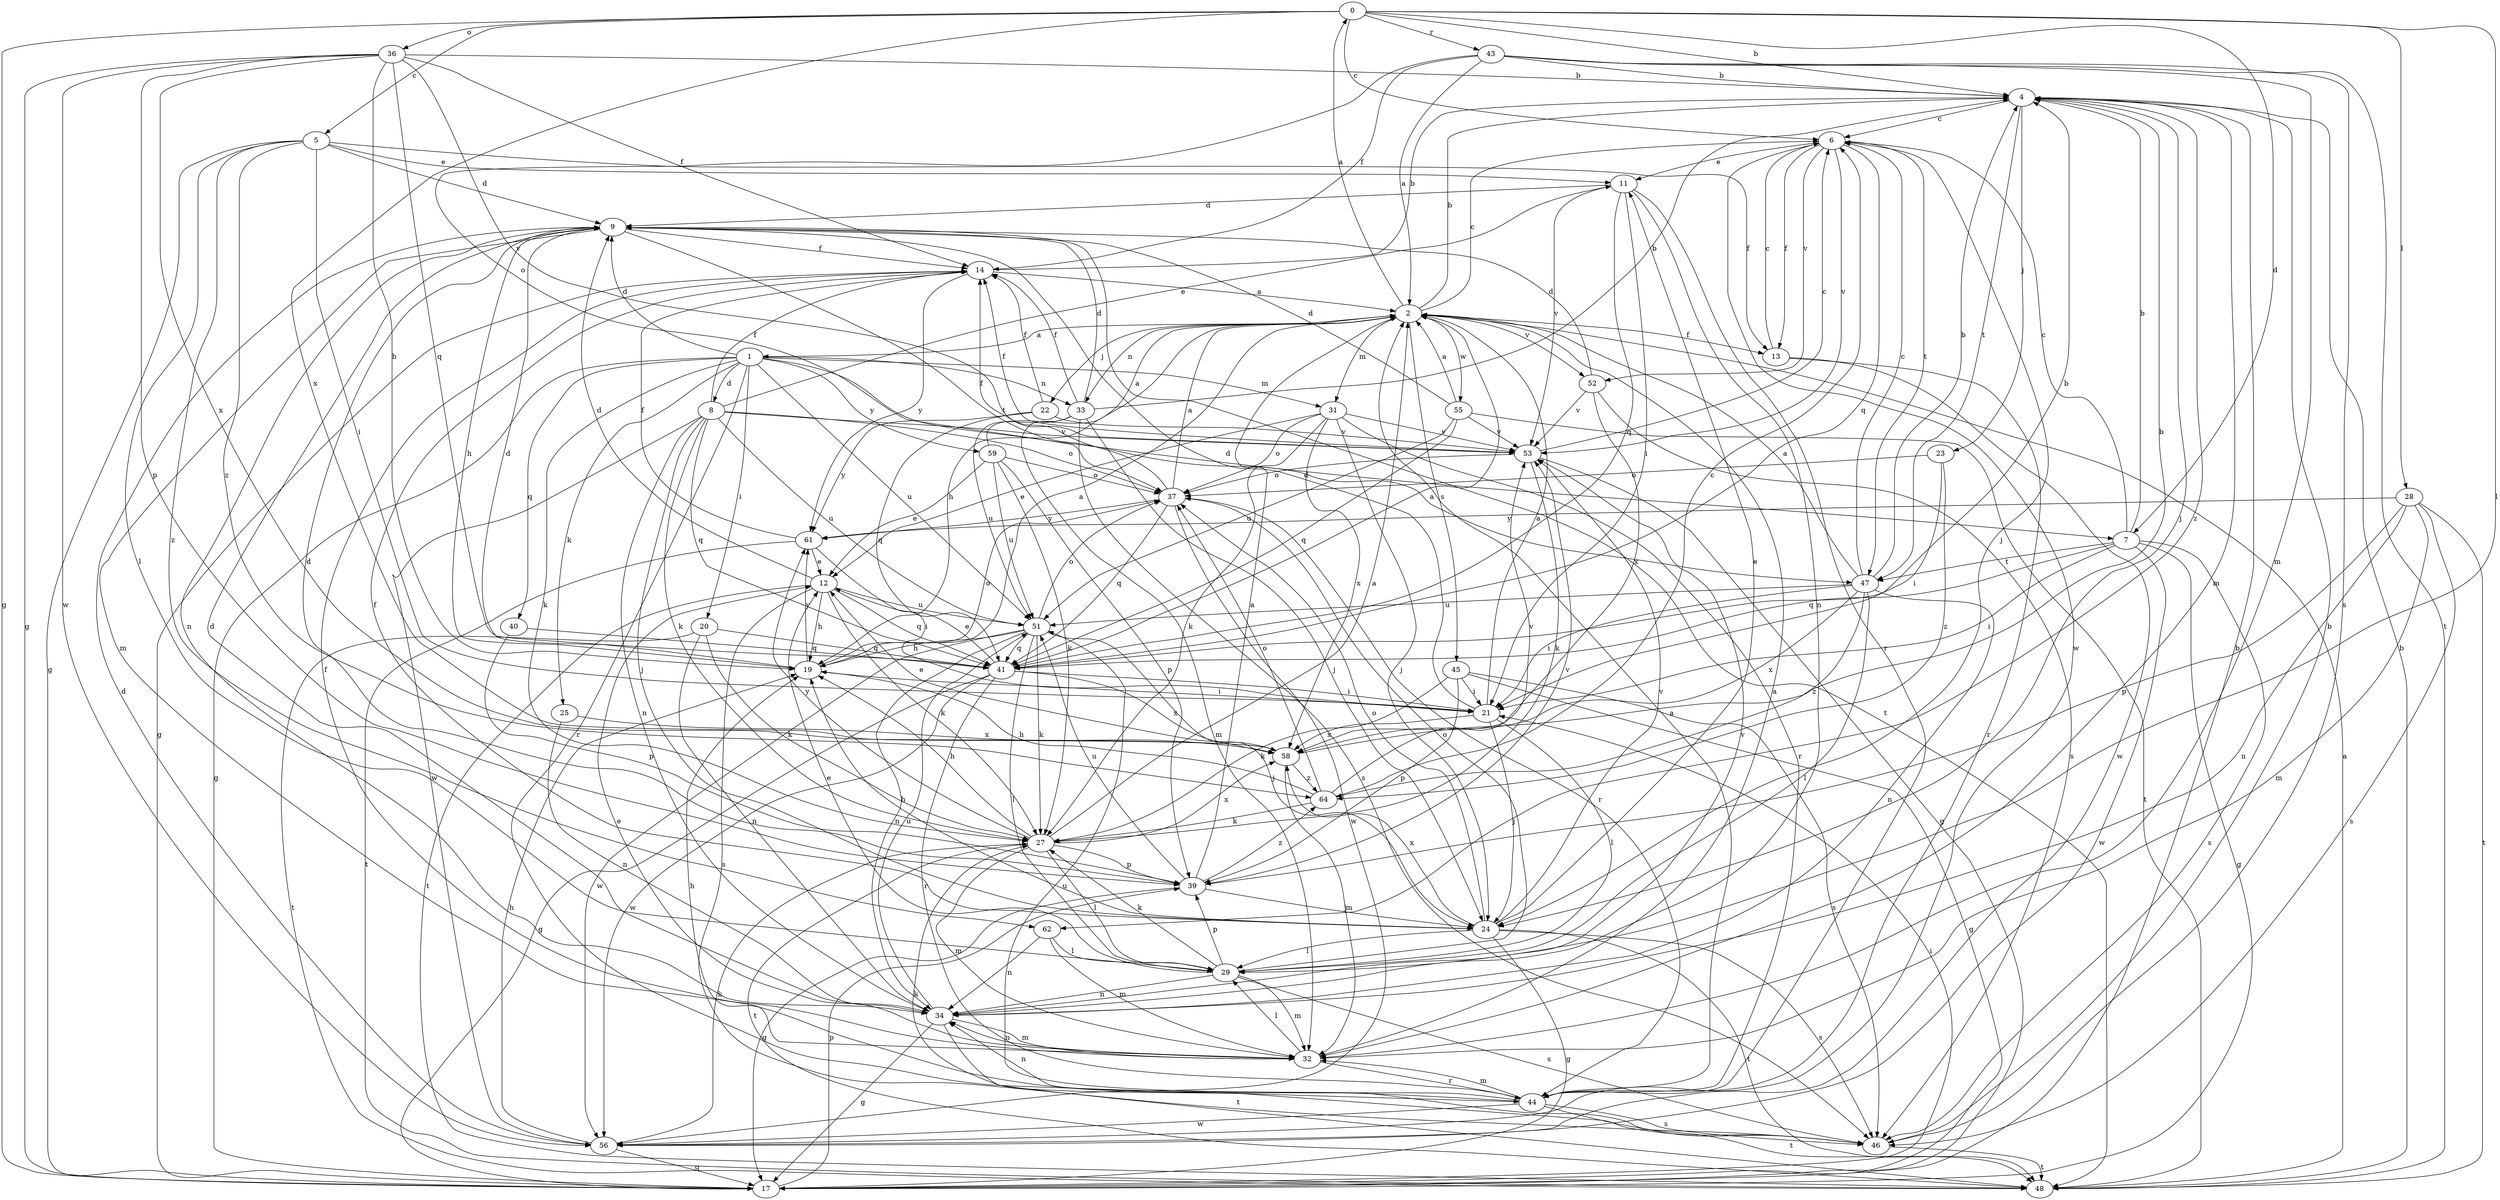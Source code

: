 strict digraph  {
0;
1;
2;
4;
5;
6;
7;
8;
9;
11;
12;
13;
14;
17;
19;
20;
21;
22;
23;
24;
25;
27;
28;
29;
31;
32;
33;
34;
36;
37;
39;
40;
41;
43;
44;
45;
46;
47;
48;
51;
52;
53;
55;
56;
58;
59;
61;
62;
64;
0 -> 4  [label=b];
0 -> 5  [label=c];
0 -> 6  [label=c];
0 -> 7  [label=d];
0 -> 17  [label=g];
0 -> 28  [label=l];
0 -> 29  [label=l];
0 -> 36  [label=o];
0 -> 43  [label=r];
0 -> 58  [label=x];
1 -> 7  [label=d];
1 -> 8  [label=d];
1 -> 9  [label=d];
1 -> 17  [label=g];
1 -> 20  [label=i];
1 -> 25  [label=k];
1 -> 27  [label=k];
1 -> 31  [label=m];
1 -> 33  [label=n];
1 -> 40  [label=q];
1 -> 44  [label=r];
1 -> 51  [label=u];
1 -> 59  [label=y];
2 -> 0  [label=a];
2 -> 1  [label=a];
2 -> 4  [label=b];
2 -> 6  [label=c];
2 -> 13  [label=f];
2 -> 19  [label=h];
2 -> 22  [label=j];
2 -> 31  [label=m];
2 -> 33  [label=n];
2 -> 45  [label=s];
2 -> 52  [label=v];
2 -> 55  [label=w];
4 -> 6  [label=c];
4 -> 23  [label=j];
4 -> 24  [label=j];
4 -> 32  [label=m];
4 -> 47  [label=t];
4 -> 62  [label=z];
5 -> 9  [label=d];
5 -> 11  [label=e];
5 -> 13  [label=f];
5 -> 17  [label=g];
5 -> 21  [label=i];
5 -> 29  [label=l];
5 -> 62  [label=z];
5 -> 64  [label=z];
6 -> 11  [label=e];
6 -> 13  [label=f];
6 -> 24  [label=j];
6 -> 41  [label=q];
6 -> 47  [label=t];
6 -> 52  [label=v];
6 -> 53  [label=v];
6 -> 56  [label=w];
7 -> 4  [label=b];
7 -> 6  [label=c];
7 -> 17  [label=g];
7 -> 21  [label=i];
7 -> 41  [label=q];
7 -> 46  [label=s];
7 -> 47  [label=t];
7 -> 56  [label=w];
8 -> 11  [label=e];
8 -> 14  [label=f];
8 -> 24  [label=j];
8 -> 27  [label=k];
8 -> 34  [label=n];
8 -> 37  [label=o];
8 -> 41  [label=q];
8 -> 51  [label=u];
8 -> 53  [label=v];
8 -> 56  [label=w];
9 -> 14  [label=f];
9 -> 19  [label=h];
9 -> 32  [label=m];
9 -> 34  [label=n];
9 -> 47  [label=t];
9 -> 48  [label=t];
11 -> 9  [label=d];
11 -> 21  [label=i];
11 -> 34  [label=n];
11 -> 41  [label=q];
11 -> 44  [label=r];
11 -> 53  [label=v];
12 -> 9  [label=d];
12 -> 19  [label=h];
12 -> 27  [label=k];
12 -> 41  [label=q];
12 -> 46  [label=s];
12 -> 48  [label=t];
12 -> 51  [label=u];
13 -> 6  [label=c];
13 -> 44  [label=r];
13 -> 56  [label=w];
14 -> 2  [label=a];
14 -> 4  [label=b];
14 -> 17  [label=g];
14 -> 61  [label=y];
17 -> 4  [label=b];
17 -> 21  [label=i];
17 -> 39  [label=p];
19 -> 2  [label=a];
19 -> 9  [label=d];
19 -> 21  [label=i];
19 -> 37  [label=o];
19 -> 61  [label=y];
20 -> 27  [label=k];
20 -> 34  [label=n];
20 -> 41  [label=q];
20 -> 48  [label=t];
21 -> 2  [label=a];
21 -> 9  [label=d];
21 -> 24  [label=j];
21 -> 29  [label=l];
21 -> 58  [label=x];
22 -> 14  [label=f];
22 -> 41  [label=q];
22 -> 53  [label=v];
22 -> 61  [label=y];
23 -> 21  [label=i];
23 -> 37  [label=o];
23 -> 64  [label=z];
24 -> 11  [label=e];
24 -> 14  [label=f];
24 -> 17  [label=g];
24 -> 19  [label=h];
24 -> 29  [label=l];
24 -> 37  [label=o];
24 -> 46  [label=s];
24 -> 48  [label=t];
24 -> 53  [label=v];
24 -> 58  [label=x];
25 -> 34  [label=n];
25 -> 58  [label=x];
27 -> 2  [label=a];
27 -> 19  [label=h];
27 -> 29  [label=l];
27 -> 32  [label=m];
27 -> 39  [label=p];
27 -> 48  [label=t];
27 -> 58  [label=x];
27 -> 61  [label=y];
28 -> 32  [label=m];
28 -> 34  [label=n];
28 -> 39  [label=p];
28 -> 46  [label=s];
28 -> 48  [label=t];
28 -> 61  [label=y];
29 -> 12  [label=e];
29 -> 27  [label=k];
29 -> 32  [label=m];
29 -> 34  [label=n];
29 -> 37  [label=o];
29 -> 39  [label=p];
29 -> 46  [label=s];
31 -> 12  [label=e];
31 -> 24  [label=j];
31 -> 27  [label=k];
31 -> 37  [label=o];
31 -> 44  [label=r];
31 -> 53  [label=v];
31 -> 58  [label=x];
32 -> 2  [label=a];
32 -> 12  [label=e];
32 -> 14  [label=f];
32 -> 29  [label=l];
32 -> 34  [label=n];
32 -> 44  [label=r];
33 -> 4  [label=b];
33 -> 9  [label=d];
33 -> 14  [label=f];
33 -> 24  [label=j];
33 -> 32  [label=m];
33 -> 46  [label=s];
33 -> 51  [label=u];
34 -> 9  [label=d];
34 -> 17  [label=g];
34 -> 32  [label=m];
34 -> 48  [label=t];
34 -> 51  [label=u];
34 -> 53  [label=v];
36 -> 4  [label=b];
36 -> 14  [label=f];
36 -> 17  [label=g];
36 -> 19  [label=h];
36 -> 39  [label=p];
36 -> 41  [label=q];
36 -> 53  [label=v];
36 -> 56  [label=w];
36 -> 58  [label=x];
37 -> 2  [label=a];
37 -> 14  [label=f];
37 -> 41  [label=q];
37 -> 44  [label=r];
37 -> 56  [label=w];
37 -> 61  [label=y];
39 -> 2  [label=a];
39 -> 9  [label=d];
39 -> 17  [label=g];
39 -> 24  [label=j];
39 -> 51  [label=u];
39 -> 53  [label=v];
39 -> 64  [label=z];
40 -> 39  [label=p];
40 -> 41  [label=q];
41 -> 2  [label=a];
41 -> 4  [label=b];
41 -> 12  [label=e];
41 -> 17  [label=g];
41 -> 21  [label=i];
41 -> 44  [label=r];
41 -> 56  [label=w];
41 -> 58  [label=x];
43 -> 2  [label=a];
43 -> 4  [label=b];
43 -> 14  [label=f];
43 -> 32  [label=m];
43 -> 37  [label=o];
43 -> 46  [label=s];
43 -> 48  [label=t];
44 -> 2  [label=a];
44 -> 19  [label=h];
44 -> 32  [label=m];
44 -> 34  [label=n];
44 -> 46  [label=s];
44 -> 48  [label=t];
44 -> 56  [label=w];
45 -> 17  [label=g];
45 -> 21  [label=i];
45 -> 27  [label=k];
45 -> 39  [label=p];
45 -> 46  [label=s];
46 -> 4  [label=b];
46 -> 27  [label=k];
46 -> 48  [label=t];
46 -> 51  [label=u];
47 -> 2  [label=a];
47 -> 4  [label=b];
47 -> 6  [label=c];
47 -> 21  [label=i];
47 -> 29  [label=l];
47 -> 34  [label=n];
47 -> 51  [label=u];
47 -> 58  [label=x];
47 -> 64  [label=z];
48 -> 2  [label=a];
48 -> 4  [label=b];
51 -> 19  [label=h];
51 -> 24  [label=j];
51 -> 27  [label=k];
51 -> 29  [label=l];
51 -> 34  [label=n];
51 -> 37  [label=o];
51 -> 41  [label=q];
51 -> 56  [label=w];
52 -> 9  [label=d];
52 -> 46  [label=s];
52 -> 53  [label=v];
52 -> 58  [label=x];
53 -> 6  [label=c];
53 -> 14  [label=f];
53 -> 17  [label=g];
53 -> 27  [label=k];
53 -> 37  [label=o];
55 -> 2  [label=a];
55 -> 9  [label=d];
55 -> 41  [label=q];
55 -> 48  [label=t];
55 -> 51  [label=u];
55 -> 53  [label=v];
56 -> 9  [label=d];
56 -> 17  [label=g];
56 -> 19  [label=h];
56 -> 27  [label=k];
58 -> 4  [label=b];
58 -> 12  [label=e];
58 -> 32  [label=m];
58 -> 64  [label=z];
59 -> 2  [label=a];
59 -> 12  [label=e];
59 -> 27  [label=k];
59 -> 37  [label=o];
59 -> 39  [label=p];
59 -> 51  [label=u];
61 -> 12  [label=e];
61 -> 14  [label=f];
61 -> 21  [label=i];
61 -> 48  [label=t];
62 -> 29  [label=l];
62 -> 32  [label=m];
62 -> 34  [label=n];
64 -> 6  [label=c];
64 -> 19  [label=h];
64 -> 27  [label=k];
64 -> 37  [label=o];
64 -> 53  [label=v];
}
